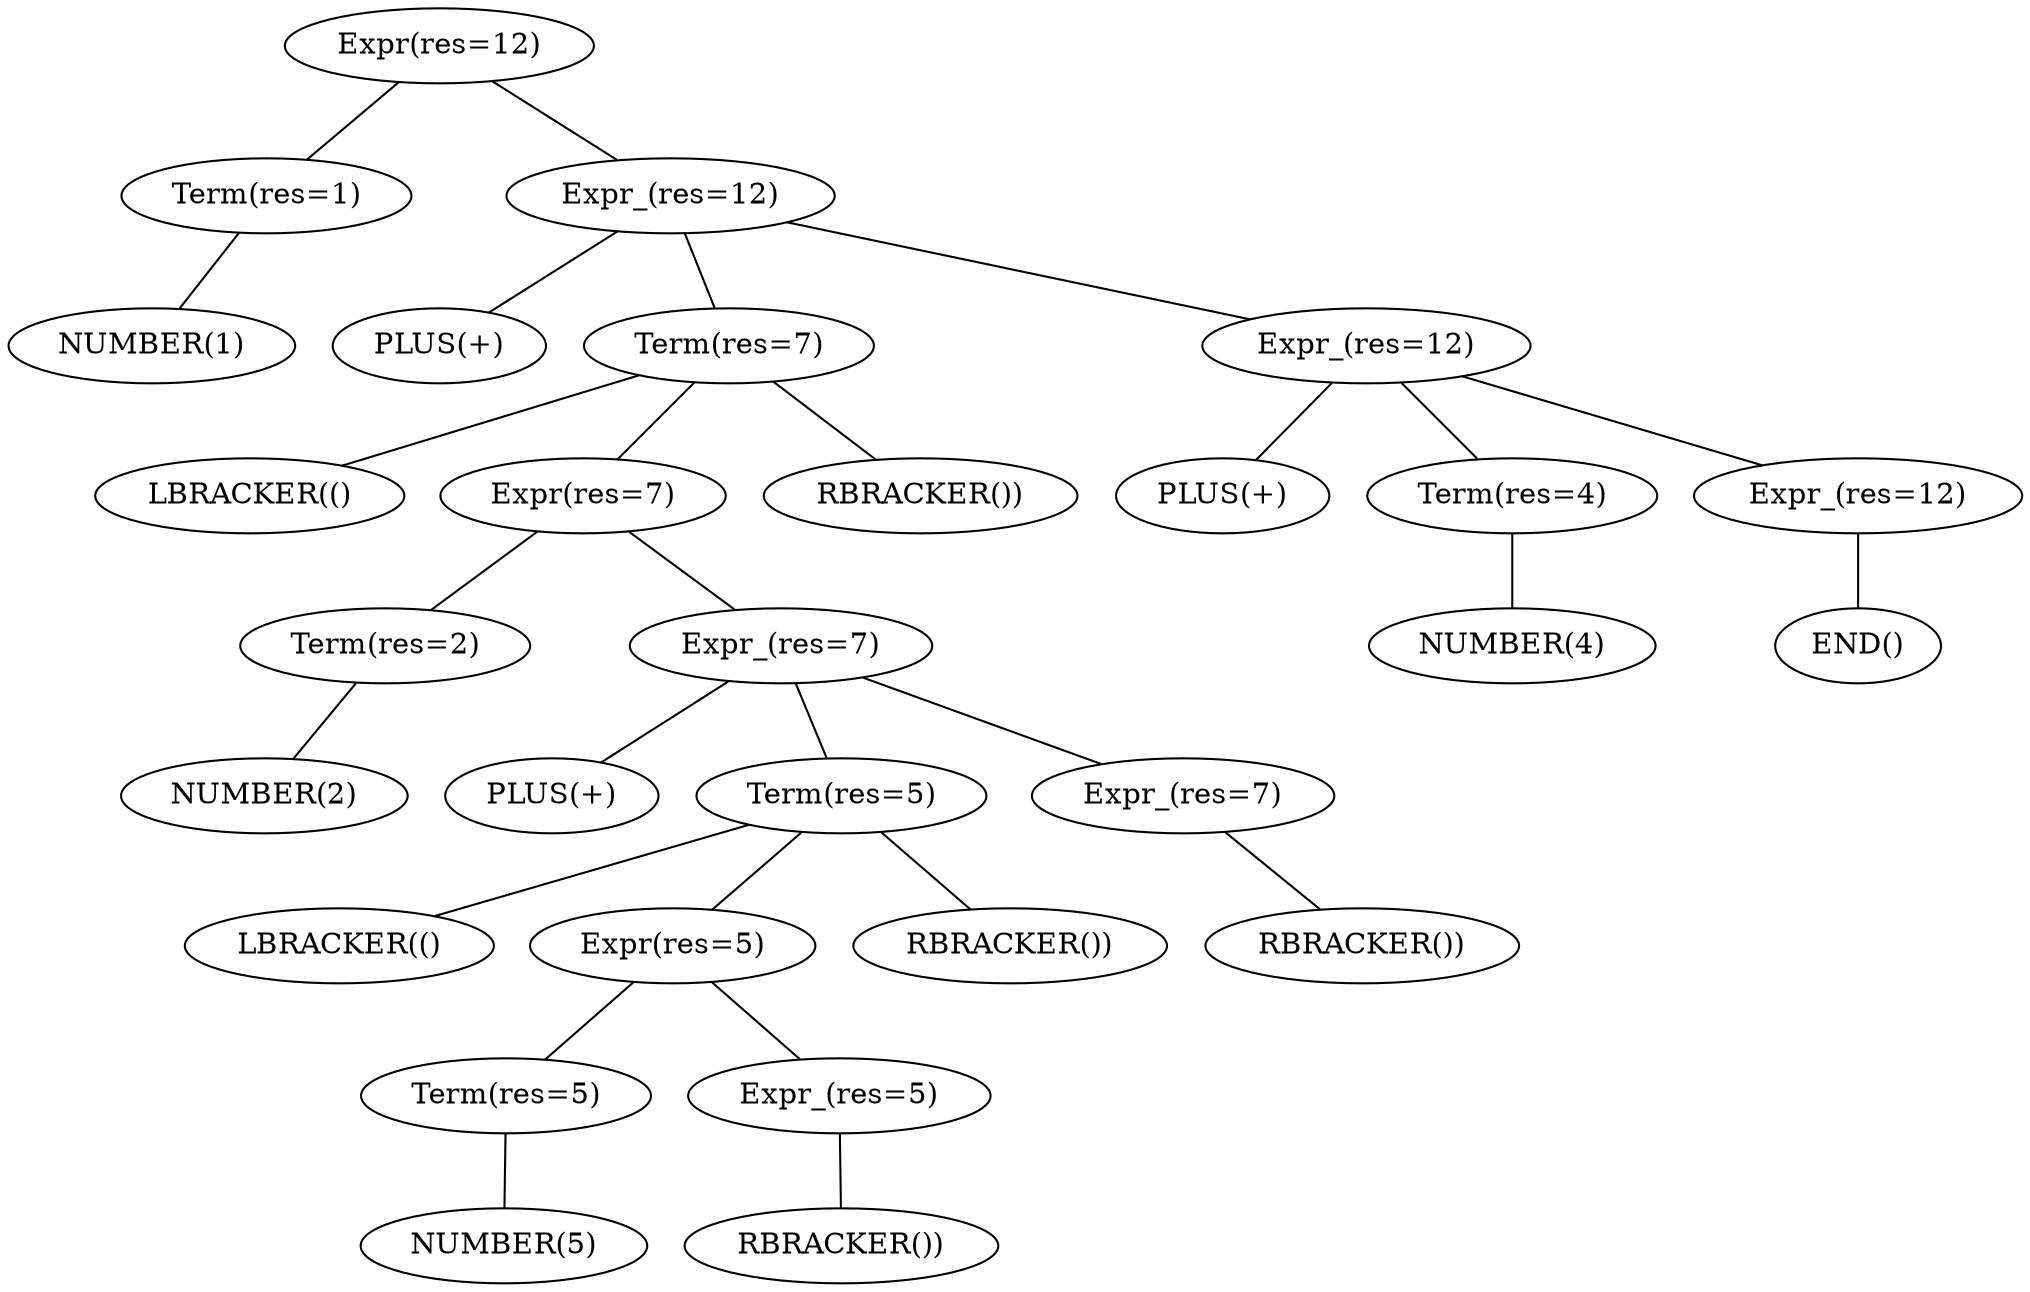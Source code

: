 graph ParseTree {
    0 [label="Expr(res=12)"]
    0 -- {1 3}
    1 [label="Term(res=1)"]
    1 -- {2}
    2 [label="NUMBER(1)"]
    2 -- {}
    3 [label="Expr_(res=12)"]
    3 -- {4 5 23}
    4 [label="PLUS(+)"]
    4 -- {}
    5 [label="Term(res=7)"]
    5 -- {6 7 22}
    6 [label="LBRACKER(()"]
    6 -- {}
    7 [label="Expr(res=7)"]
    7 -- {8 10}
    8 [label="Term(res=2)"]
    8 -- {9}
    9 [label="NUMBER(2)"]
    9 -- {}
    10 [label="Expr_(res=7)"]
    10 -- {11 12 20}
    11 [label="PLUS(+)"]
    11 -- {}
    12 [label="Term(res=5)"]
    12 -- {13 14 19}
    13 [label="LBRACKER(()"]
    13 -- {}
    14 [label="Expr(res=5)"]
    14 -- {15 17}
    15 [label="Term(res=5)"]
    15 -- {16}
    16 [label="NUMBER(5)"]
    16 -- {}
    17 [label="Expr_(res=5)"]
    17 -- {18}
    18 [label="RBRACKER())"]
    18 -- {}
    19 [label="RBRACKER())"]
    19 -- {}
    20 [label="Expr_(res=7)"]
    20 -- {21}
    21 [label="RBRACKER())"]
    21 -- {}
    22 [label="RBRACKER())"]
    22 -- {}
    23 [label="Expr_(res=12)"]
    23 -- {24 25 27}
    24 [label="PLUS(+)"]
    24 -- {}
    25 [label="Term(res=4)"]
    25 -- {26}
    26 [label="NUMBER(4)"]
    26 -- {}
    27 [label="Expr_(res=12)"]
    27 -- {28}
    28 [label="END()"]
    28 -- {}
}
